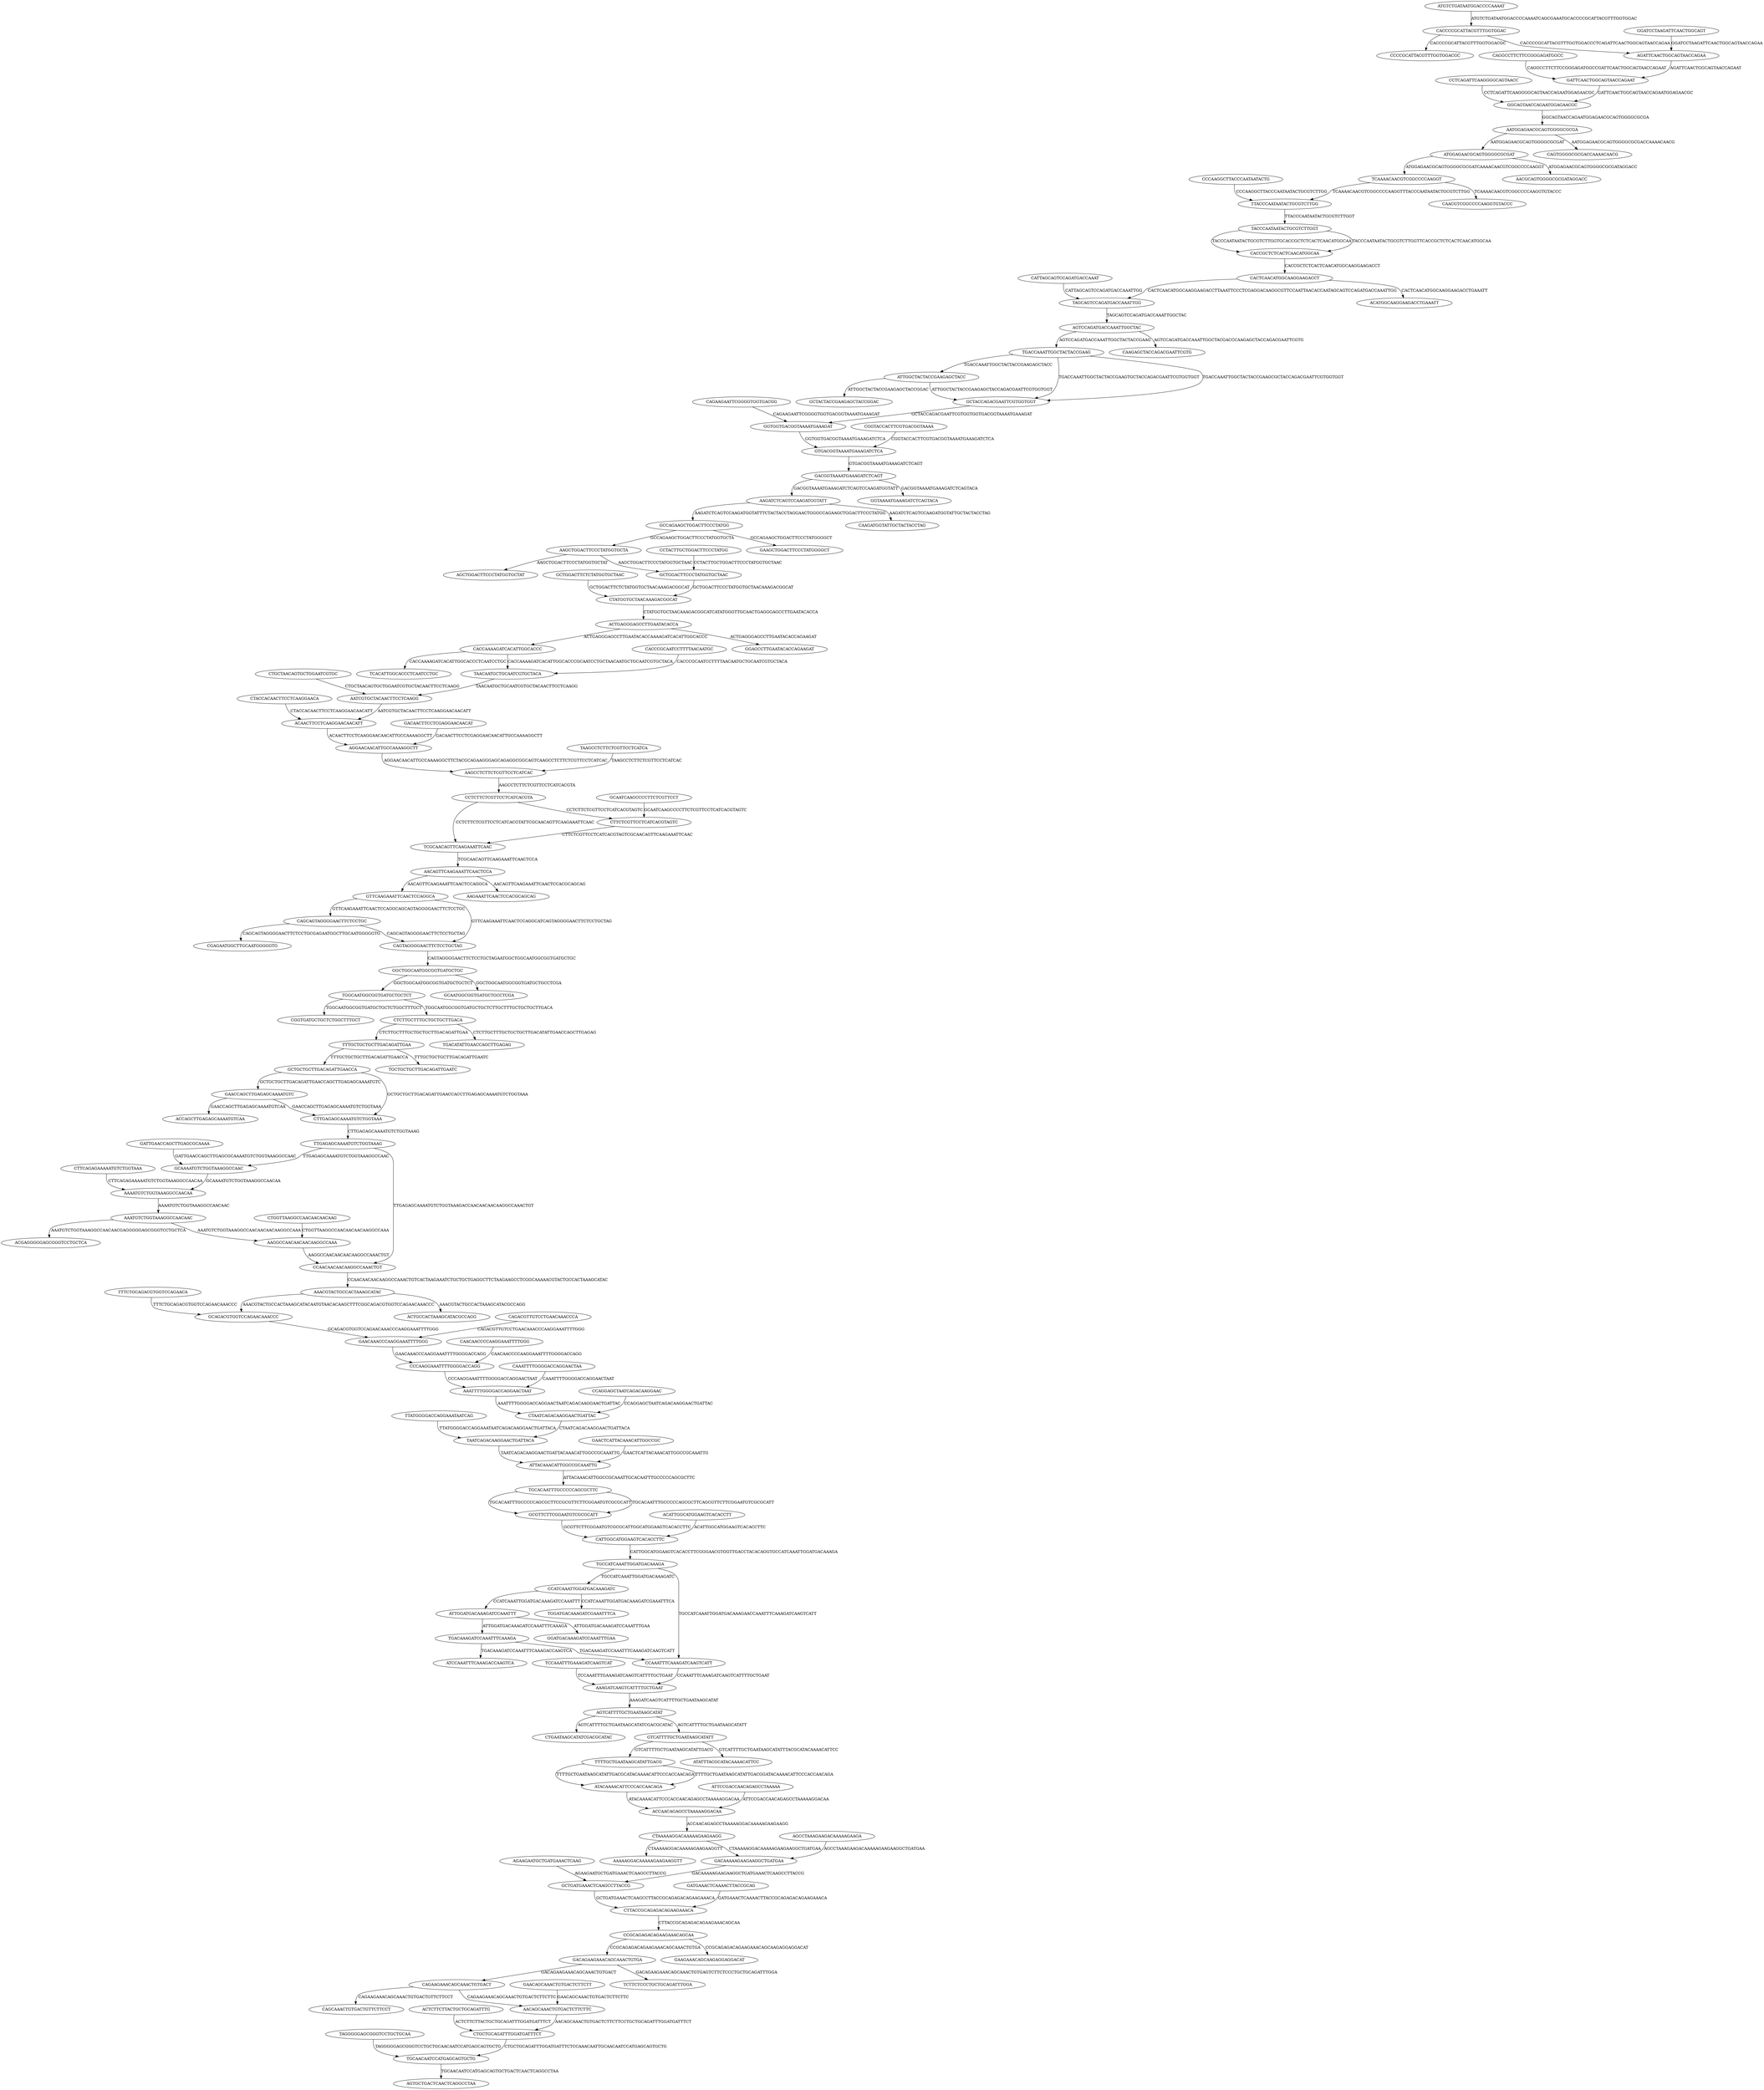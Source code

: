 digraph  {
ACAACTTCCTCAAGGAACAACATT;
TAGCAGTCCAGATGACCAAATTGG;
AGTCCAGATGACCAAATTGGCTAC;
CAGCAGTAGGGGAACTTCTCCTGC;
GAACCAGCTTGAGAGCAAAATGTC;
CAGTAGGGGAACTTCTCCTGCTAG;
CCTCTTCTCGTTCCTCATCACGTA;
AAATGTCTGGTAAAGGCCAACAAC;
CGGTGATGCTGCTCTGGCTTTGCT;
TAGGGGGAGCGGGTCCTGCTGCAA;
CCATCAAATTGGATGACAAAGATC;
GAACAAACCCAAGGAAATTTTGGG;
GCAAAATGTCTGGTAAAGGCCAAC;
GCTGATGAAACTCAAGCCTTACCG;
AAACGTACTGCCACTAAAGCATAC;
GCGTTCTTCGGAATGTCGCGCATT;
GGCAGTAACCAGAATGGAGAACGC;
CAACAACCCCAAGGAAATTTTGGG;
GGCTGGCAATGGCGGTGATGCTGC;
GACGGTAAAATGAAAGATCTCAGT;
TTTGCTGCTGCTTGACAGATTGAA;
AATGGAGAACGCAGTGGGGCGCGA;
CCCAAGGAAATTTTGGGGACCAGG;
GACAGAAGAAACAGCAAACTGTGA;
CTGAATAAGCATATCGACGCATAC;
AAGCTGGACTTCCCTATGGTGCTA;
AGCTGGACTTCCCTATGGTGCTAT;
CTGCTAACAGTGCTGGAATCGTGC;
GGTGGTGACGGTAAAATGAAAGAT;
ATACAAAACATTCCCACCAACAGA;
CAGAAGAATTCGGGGTGGTGACGG;
GGATCCTAAGATTCAACTGGCAGT;
TAATCAGACAAGGAACTGATTACA;
CTACCACAACTTCCTCAAGGAACA;
AGTCATTTTGCTGAATAAGCATAT;
GTCATTTTGCTGAATAAGCATATT;
CTTACCGCAGAGACAGAAGAAACA;
ATTGGATGACAAAGATCCAAATTT;
AATCGTGCTACAACTTCCTCAAGG;
AAATTTTGGGGACCAGGAACTAAT;
CCCCGCATTACGTTTGGTGGACGC;
CACCAAAAGATCACATTGGCACCC;
GTGACGGTAAAATGAAAGATCTCA;
AGAAGAATGCTGATGAAACTCAAG;
CAAATTTTGGGGACCAGGAACTAA;
ATTACAAACATTGGCCGCAAATTG;
TGCAACAATCCATGAGCAGTGCTG;
GACAAAAAGAAGAAGGCTGATGAA;
TGACCAAATTGGCTACTACCGAAG;
TTATGGGGACCAGGAAATAATCAG;
TGACAAAGATCCAAATTTCAAAGA;
CTCTTGCTTTGCTGCTGCTTGACA;
GTTCAAGAAATTCAACTCCAGGCA;
GCTACCAGACGAATTCGTGGTGGT;
AAAGATCAAGTCATTTTGCTGAAT;
CTTGAGAGCAAAATGTCTGGTAAA;
TTGAGAGCAAAATGTCTGGTAAAG;
AAAATGTCTGGTAAAGGCCAACAA;
ACATGGCAAGGAAGACCTGAAATT;
CCAACAACAACAAGGCCAAACTGT;
AGGAACAACATTGCCAAAAGGCTT;
TGCACAATTTGCCCCCAGCGCTTC;
GCTGGACTTCCCTATGGTGCTAAC;
CTATGGTGCTAACAAAGACGGCAT;
CTAATCAGACAAGGAACTGATTAC;
CACTCAACATGGCAAGGAAGACCT;
AAAAAGGACAAAAAGAAGAAGGTT;
CACCCCGCATTACGTTTGGTGGAC;
ATTGGCTACTACCGAAGAGCTACC;
ACCAACAGAGCCTAAAAAGGACAA;
AAGATCTCAGTCCAAGATGGTATT;
GAAGAAACAGCAAGAGGAGGACAT;
ACTGCCACTAAAGCATACGCCAGG;
CAAGATGGTATTGCTACTACCTAG;
TAACAATGCTGCAATCGTGCTACA;
GCTGCTGCTTGACAGATTGAACCA;
CATTGGCATGGAAGTCACACCTTC;
CTAAAAAGGACAAAAAGAAGAAGG;
CAGAAGAAACAGCAAACTGTGACT;
CTTCTCGTTCCTCATCACGTAGTC;
CCAAATTTCAAAGATCAAGTCATT;
AGATTCAACTGGCAGTAACCAGAA;
CACCCGCAATCCTTTTAACAATGC;
CCTACTTGCTGGACTTCCCTATGG;
TCAAAACAACGTCGGCCCCAAGGT;
TACCCAATAATACTGCGTCTTGGT;
GATGAAACTCAAAACTTACCGCAG;
ATCCAAATTTCAAAGACCAAGTCA;
GCTACTACCGAAGAGCTACCGGAC;
TGCCATCAAATTGGATGACAAAGA;
AGCCTAAAGAAGACAAAAAGAAGA;
TTTTGCTGAATAAGCATATTGACG;
CCCAAGGCTTACCCAATAATACTG;
GGTAAAATGAAAGATCTCAGTACA;
TGGCAATGGCGGTGATGCTGCTCT;
CATTAGCAGTCCAGATGACCAAAT;
TCACATTGGCACCCTCAATCCTGC;
GCCAGAAGCTGGACTTCCCTATGG;
CGGTACCACTTCGTGACGGTAAAA;
AACAGCAAACTGTGACTCTTCTTC;
ATATTTACGCATACAAAACATTCC;
CAGTGGGGCGCGACCAAAACAACG;
CCTCAGATTCAAGGGGCAGTAACC;
GGATGACAAAGATCCAAATTTGAA;
GATTCAACTGGCAGTAACCAGAAT;
ACCAGCTTGAGAGCAAAATGTCAA;
TTACCCAATAATACTGCGTCTTGG;
ACGAGGGGGAGCGGGTCCTGCTCA;
GCTGGACTTCTCTATGGTGCTAAC;
AACAGTTCAAGAAATTCAACTCCA;
TGGATGACAAAGATCGAAATTTCA;
CACCGCTCTCACTCAACATGGCAA;
CGAGAATGGCTTGCAATGGGGGTG;
GCAATGGCGGTGATGCTGCCTCGA;
AAGGCCAACAACAACAAGGCCAAA;
GAAGCTGGACTTCCCTATGGGGCT;
GATTGAACCAGCTTGAGCGCAAAA;
ACATTGGCATGGAAGTCACACCTT;
TCCAAATTTGAAAGATCAAGTCAT;
ACTCTTCTTACTGCTGCAGATTTG;
ATGTCTGATAATGGACCCCAAAAT;
CTGGTTAAGGCCAACAACAACAAG;
TCTTCTCCCTGCTGCAGATTTGGA;
TCGCAACAGTTCAAGAAATTCAAC;
GCAGACGTGGTCCAGAACAAACCC;
AAGCCTCTTCTCGTTCCTCATCAC;
ATGGAGAACGCAGTGGGGCGCGAT;
AGTGCTGACTCAACTCAGGCCTAA;
CAACGTCGGCCCCAAGGTGTACCC;
CTGCTGCAGATTTGGATGATTTCT;
ACTGAGGGAGCCTTGAATACACCA;
ATTCCGACCAACAGAGCCTAAAAA;
GAACAGCAAACTGTGACTCTTCTT;
TGACATATTGAACCAGCTTGAGAG;
TGCTGCTGCTTGACAGATTGAATC;
AAGAAATTCAACTCCACGCAGCAG;
CAGCAAACTGTGACTGTTCTTCCT;
CCGCAGAGACAGAAGAAACAGCAA;
TAAGCCTCTTCTCGTTCCTCATCA;
CAGGCCTTCTTCCGGGAGATGGCC;
GCAATCAAGCCCCTTCTCGTTCCT;
GGAGCCTTGAATACACCAGAAGAT;
CAAGAGCTACCAGACGAATTCGTG;
GAACTCATTACAAACATTGGCCGC;
AACGCAGTGGGGCGCGATAGGACC;
CCAGGAGCTAATCAGACAAGGAAC;
CTTCAGAGAAAAATGTCTGGTAAA;
TTTCTGCAGACGTGGTCCAGAACA;
CAGACGTTGTCCTGAACAAACCCA;
GACAACTTCCTCGAGGAACAACAT;
ACAACTTCCTCAAGGAACAACATT -> AGGAACAACATTGCCAAAAGGCTT  [key=0, label=ACAACTTCCTCAAGGAACAACATTGCCAAAAGGCTT];
TAGCAGTCCAGATGACCAAATTGG -> AGTCCAGATGACCAAATTGGCTAC  [key=0, label=TAGCAGTCCAGATGACCAAATTGGCTAC];
AGTCCAGATGACCAAATTGGCTAC -> TGACCAAATTGGCTACTACCGAAG  [key=0, label=AGTCCAGATGACCAAATTGGCTACTACCGAAG];
AGTCCAGATGACCAAATTGGCTAC -> CAAGAGCTACCAGACGAATTCGTG  [key=0, label=AGTCCAGATGACCAAATTGGCTACGACCCAAGAGCTACCAGACGAATTCGTG];
CAGCAGTAGGGGAACTTCTCCTGC -> CGAGAATGGCTTGCAATGGGGGTG  [key=0, label=CAGCAGTAGGGGAACTTCTCCTGCGAGAATGGCTTGCAATGGGGGTG];
CAGCAGTAGGGGAACTTCTCCTGC -> CAGTAGGGGAACTTCTCCTGCTAG  [key=0, label=CAGCAGTAGGGGAACTTCTCCTGCTAG];
GAACCAGCTTGAGAGCAAAATGTC -> ACCAGCTTGAGAGCAAAATGTCAA  [key=0, label=GAACCAGCTTGAGAGCAAAATGTCAA];
GAACCAGCTTGAGAGCAAAATGTC -> CTTGAGAGCAAAATGTCTGGTAAA  [key=0, label=GAACCAGCTTGAGAGCAAAATGTCTGGTAAA];
CAGTAGGGGAACTTCTCCTGCTAG -> GGCTGGCAATGGCGGTGATGCTGC  [key=0, label=CAGTAGGGGAACTTCTCCTGCTAGAATGGCTGGCAATGGCGGTGATGCTGC];
CCTCTTCTCGTTCCTCATCACGTA -> CTTCTCGTTCCTCATCACGTAGTC  [key=0, label=CCTCTTCTCGTTCCTCATCACGTAGTC];
CCTCTTCTCGTTCCTCATCACGTA -> TCGCAACAGTTCAAGAAATTCAAC  [key=0, label=CCTCTTCTCGTTCCTCATCACGTATTCGCAACAGTTCAAGAAATTCAAC];
AAATGTCTGGTAAAGGCCAACAAC -> AAGGCCAACAACAACAAGGCCAAA  [key=0, label=AAATGTCTGGTAAAGGCCAACAACAACAAGGCCAAA];
AAATGTCTGGTAAAGGCCAACAAC -> ACGAGGGGGAGCGGGTCCTGCTCA  [key=0, label=AAATGTCTGGTAAAGGCCAACAACGAGGGGGAGCGGGTCCTGCTCA];
TAGGGGGAGCGGGTCCTGCTGCAA -> TGCAACAATCCATGAGCAGTGCTG  [key=0, label=TAGGGGGAGCGGGTCCTGCTGCAACAATCCATGAGCAGTGCTG];
CCATCAAATTGGATGACAAAGATC -> ATTGGATGACAAAGATCCAAATTT  [key=0, label=CCATCAAATTGGATGACAAAGATCCAAATTT];
CCATCAAATTGGATGACAAAGATC -> TGGATGACAAAGATCGAAATTTCA  [key=0, label=CCATCAAATTGGATGACAAAGATCGAAATTTCA];
GAACAAACCCAAGGAAATTTTGGG -> CCCAAGGAAATTTTGGGGACCAGG  [key=0, label=GAACAAACCCAAGGAAATTTTGGGGACCAGG];
GCAAAATGTCTGGTAAAGGCCAAC -> AAAATGTCTGGTAAAGGCCAACAA  [key=0, label=GCAAAATGTCTGGTAAAGGCCAACAA];
GCTGATGAAACTCAAGCCTTACCG -> CTTACCGCAGAGACAGAAGAAACA  [key=0, label=GCTGATGAAACTCAAGCCTTACCGCAGAGACAGAAGAAACA];
AAACGTACTGCCACTAAAGCATAC -> ACTGCCACTAAAGCATACGCCAGG  [key=0, label=AAACGTACTGCCACTAAAGCATACGCCAGG];
AAACGTACTGCCACTAAAGCATAC -> GCAGACGTGGTCCAGAACAAACCC  [key=0, label=AAACGTACTGCCACTAAAGCATACAATGTAACACAAGCTTTCGGCAGACGTGGTCCAGAACAAACCC];
GCGTTCTTCGGAATGTCGCGCATT -> CATTGGCATGGAAGTCACACCTTC  [key=0, label=GCGTTCTTCGGAATGTCGCGCATTGGCATGGAAGTCACACCTTC];
GGCAGTAACCAGAATGGAGAACGC -> AATGGAGAACGCAGTGGGGCGCGA  [key=0, label=GGCAGTAACCAGAATGGAGAACGCAGTGGGGCGCGA];
CAACAACCCCAAGGAAATTTTGGG -> CCCAAGGAAATTTTGGGGACCAGG  [key=0, label=CAACAACCCCAAGGAAATTTTGGGGACCAGG];
GGCTGGCAATGGCGGTGATGCTGC -> TGGCAATGGCGGTGATGCTGCTCT  [key=0, label=GGCTGGCAATGGCGGTGATGCTGCTCT];
GGCTGGCAATGGCGGTGATGCTGC -> GCAATGGCGGTGATGCTGCCTCGA  [key=0, label=GGCTGGCAATGGCGGTGATGCTGCCTCGA];
GACGGTAAAATGAAAGATCTCAGT -> GGTAAAATGAAAGATCTCAGTACA  [key=0, label=GACGGTAAAATGAAAGATCTCAGTACA];
GACGGTAAAATGAAAGATCTCAGT -> AAGATCTCAGTCCAAGATGGTATT  [key=0, label=GACGGTAAAATGAAAGATCTCAGTCCAAGATGGTATT];
TTTGCTGCTGCTTGACAGATTGAA -> TGCTGCTGCTTGACAGATTGAATC  [key=0, label=TTTGCTGCTGCTTGACAGATTGAATC];
TTTGCTGCTGCTTGACAGATTGAA -> GCTGCTGCTTGACAGATTGAACCA  [key=0, label=TTTGCTGCTGCTTGACAGATTGAACCA];
AATGGAGAACGCAGTGGGGCGCGA -> ATGGAGAACGCAGTGGGGCGCGAT  [key=0, label=AATGGAGAACGCAGTGGGGCGCGAT];
AATGGAGAACGCAGTGGGGCGCGA -> CAGTGGGGCGCGACCAAAACAACG  [key=0, label=AATGGAGAACGCAGTGGGGCGCGACCAAAACAACG];
CCCAAGGAAATTTTGGGGACCAGG -> AAATTTTGGGGACCAGGAACTAAT  [key=0, label=CCCAAGGAAATTTTGGGGACCAGGAACTAAT];
GACAGAAGAAACAGCAAACTGTGA -> CAGAAGAAACAGCAAACTGTGACT  [key=0, label=GACAGAAGAAACAGCAAACTGTGACT];
GACAGAAGAAACAGCAAACTGTGA -> TCTTCTCCCTGCTGCAGATTTGGA  [key=0, label=GACAGAAGAAACAGCAAACTGTGAGTCTTCTCCCTGCTGCAGATTTGGA];
AAGCTGGACTTCCCTATGGTGCTA -> AGCTGGACTTCCCTATGGTGCTAT  [key=0, label=AAGCTGGACTTCCCTATGGTGCTAT];
AAGCTGGACTTCCCTATGGTGCTA -> GCTGGACTTCCCTATGGTGCTAAC  [key=0, label=AAGCTGGACTTCCCTATGGTGCTAAC];
CTGCTAACAGTGCTGGAATCGTGC -> AATCGTGCTACAACTTCCTCAAGG  [key=0, label=CTGCTAACAGTGCTGGAATCGTGCTACAACTTCCTCAAGG];
GGTGGTGACGGTAAAATGAAAGAT -> GTGACGGTAAAATGAAAGATCTCA  [key=0, label=GGTGGTGACGGTAAAATGAAAGATCTCA];
ATACAAAACATTCCCACCAACAGA -> ACCAACAGAGCCTAAAAAGGACAA  [key=0, label=ATACAAAACATTCCCACCAACAGAGCCTAAAAAGGACAA];
CAGAAGAATTCGGGGTGGTGACGG -> GGTGGTGACGGTAAAATGAAAGAT  [key=0, label=CAGAAGAATTCGGGGTGGTGACGGTAAAATGAAAGAT];
GGATCCTAAGATTCAACTGGCAGT -> AGATTCAACTGGCAGTAACCAGAA  [key=0, label=GGATCCTAAGATTCAACTGGCAGTAACCAGAA];
TAATCAGACAAGGAACTGATTACA -> ATTACAAACATTGGCCGCAAATTG  [key=0, label=TAATCAGACAAGGAACTGATTACAAACATTGGCCGCAAATTG];
CTACCACAACTTCCTCAAGGAACA -> ACAACTTCCTCAAGGAACAACATT  [key=0, label=CTACCACAACTTCCTCAAGGAACAACATT];
AGTCATTTTGCTGAATAAGCATAT -> GTCATTTTGCTGAATAAGCATATT  [key=0, label=AGTCATTTTGCTGAATAAGCATATT];
AGTCATTTTGCTGAATAAGCATAT -> CTGAATAAGCATATCGACGCATAC  [key=0, label=AGTCATTTTGCTGAATAAGCATATCGACGCATAC];
GTCATTTTGCTGAATAAGCATATT -> ATATTTACGCATACAAAACATTCC  [key=0, label=GTCATTTTGCTGAATAAGCATATTTACGCATACAAAACATTCC];
GTCATTTTGCTGAATAAGCATATT -> TTTTGCTGAATAAGCATATTGACG  [key=0, label=GTCATTTTGCTGAATAAGCATATTGACG];
CTTACCGCAGAGACAGAAGAAACA -> CCGCAGAGACAGAAGAAACAGCAA  [key=0, label=CTTACCGCAGAGACAGAAGAAACAGCAA];
ATTGGATGACAAAGATCCAAATTT -> GGATGACAAAGATCCAAATTTGAA  [key=0, label=ATTGGATGACAAAGATCCAAATTTGAA];
ATTGGATGACAAAGATCCAAATTT -> TGACAAAGATCCAAATTTCAAAGA  [key=0, label=ATTGGATGACAAAGATCCAAATTTCAAAGA];
AATCGTGCTACAACTTCCTCAAGG -> ACAACTTCCTCAAGGAACAACATT  [key=0, label=AATCGTGCTACAACTTCCTCAAGGAACAACATT];
AAATTTTGGGGACCAGGAACTAAT -> CTAATCAGACAAGGAACTGATTAC  [key=0, label=AAATTTTGGGGACCAGGAACTAATCAGACAAGGAACTGATTAC];
CACCAAAAGATCACATTGGCACCC -> TCACATTGGCACCCTCAATCCTGC  [key=0, label=CACCAAAAGATCACATTGGCACCCTCAATCCTGC];
CACCAAAAGATCACATTGGCACCC -> TAACAATGCTGCAATCGTGCTACA  [key=0, label=CACCAAAAGATCACATTGGCACCCGCAATCCTGCTAACAATGCTGCAATCGTGCTACA];
GTGACGGTAAAATGAAAGATCTCA -> GACGGTAAAATGAAAGATCTCAGT  [key=0, label=GTGACGGTAAAATGAAAGATCTCAGT];
AGAAGAATGCTGATGAAACTCAAG -> GCTGATGAAACTCAAGCCTTACCG  [key=0, label=AGAAGAATGCTGATGAAACTCAAGCCTTACCG];
CAAATTTTGGGGACCAGGAACTAA -> AAATTTTGGGGACCAGGAACTAAT  [key=0, label=CAAATTTTGGGGACCAGGAACTAAT];
ATTACAAACATTGGCCGCAAATTG -> TGCACAATTTGCCCCCAGCGCTTC  [key=0, label=ATTACAAACATTGGCCGCAAATTGCACAATTTGCCCCCAGCGCTTC];
TGCAACAATCCATGAGCAGTGCTG -> AGTGCTGACTCAACTCAGGCCTAA  [key=0, label=TGCAACAATCCATGAGCAGTGCTGACTCAACTCAGGCCTAA];
GACAAAAAGAAGAAGGCTGATGAA -> GCTGATGAAACTCAAGCCTTACCG  [key=0, label=GACAAAAAGAAGAAGGCTGATGAAACTCAAGCCTTACCG];
TGACCAAATTGGCTACTACCGAAG -> ATTGGCTACTACCGAAGAGCTACC  [key=0, label=TGACCAAATTGGCTACTACCGAAGAGCTACC];
TGACCAAATTGGCTACTACCGAAG -> GCTACCAGACGAATTCGTGGTGGT  [key=0, label=TGACCAAATTGGCTACTACCGAAGTGCTACCAGACGAATTCGTGGTGGT];
TGACCAAATTGGCTACTACCGAAG -> GCTACCAGACGAATTCGTGGTGGT  [key=1, label=TGACCAAATTGGCTACTACCGAAGCGCTACCAGACGAATTCGTGGTGGT];
TTATGGGGACCAGGAAATAATCAG -> TAATCAGACAAGGAACTGATTACA  [key=0, label=TTATGGGGACCAGGAAATAATCAGACAAGGAACTGATTACA];
TGACAAAGATCCAAATTTCAAAGA -> ATCCAAATTTCAAAGACCAAGTCA  [key=0, label=TGACAAAGATCCAAATTTCAAAGACCAAGTCA];
TGACAAAGATCCAAATTTCAAAGA -> CCAAATTTCAAAGATCAAGTCATT  [key=0, label=TGACAAAGATCCAAATTTCAAAGATCAAGTCATT];
CTCTTGCTTTGCTGCTGCTTGACA -> TTTGCTGCTGCTTGACAGATTGAA  [key=0, label=CTCTTGCTTTGCTGCTGCTTGACAGATTGAA];
CTCTTGCTTTGCTGCTGCTTGACA -> TGACATATTGAACCAGCTTGAGAG  [key=0, label=CTCTTGCTTTGCTGCTGCTTGACATATTGAACCAGCTTGAGAG];
GTTCAAGAAATTCAACTCCAGGCA -> CAGCAGTAGGGGAACTTCTCCTGC  [key=0, label=GTTCAAGAAATTCAACTCCAGGCAGCAGTAGGGGAACTTCTCCTGC];
GTTCAAGAAATTCAACTCCAGGCA -> CAGTAGGGGAACTTCTCCTGCTAG  [key=0, label=GTTCAAGAAATTCAACTCCAGGCATCAGTAGGGGAACTTCTCCTGCTAG];
GCTACCAGACGAATTCGTGGTGGT -> GGTGGTGACGGTAAAATGAAAGAT  [key=0, label=GCTACCAGACGAATTCGTGGTGGTGACGGTAAAATGAAAGAT];
AAAGATCAAGTCATTTTGCTGAAT -> AGTCATTTTGCTGAATAAGCATAT  [key=0, label=AAAGATCAAGTCATTTTGCTGAATAAGCATAT];
CTTGAGAGCAAAATGTCTGGTAAA -> TTGAGAGCAAAATGTCTGGTAAAG  [key=0, label=CTTGAGAGCAAAATGTCTGGTAAAG];
TTGAGAGCAAAATGTCTGGTAAAG -> GCAAAATGTCTGGTAAAGGCCAAC  [key=0, label=TTGAGAGCAAAATGTCTGGTAAAGGCCAAC];
TTGAGAGCAAAATGTCTGGTAAAG -> CCAACAACAACAAGGCCAAACTGT  [key=0, label=TTGAGAGCAAAATGTCTGGTAAAGACCAACAACAACAAGGCCAAACTGT];
AAAATGTCTGGTAAAGGCCAACAA -> AAATGTCTGGTAAAGGCCAACAAC  [key=0, label=AAAATGTCTGGTAAAGGCCAACAAC];
CCAACAACAACAAGGCCAAACTGT -> AAACGTACTGCCACTAAAGCATAC  [key=0, label=CCAACAACAACAAGGCCAAACTGTCACTAAGAAATCTGCTGCTGAGGCTTCTAAGAAGCCTCGGCAAAAACGTACTGCCACTAAAGCATAC];
AGGAACAACATTGCCAAAAGGCTT -> AAGCCTCTTCTCGTTCCTCATCAC  [key=0, label=AGGAACAACATTGCCAAAAGGCTTCTACGCAGAAGGGAGCAGAGGCGGCAGTCAAGCCTCTTCTCGTTCCTCATCAC];
TGCACAATTTGCCCCCAGCGCTTC -> GCGTTCTTCGGAATGTCGCGCATT  [key=0, label=TGCACAATTTGCCCCCAGCGCTTCCGCGTTCTTCGGAATGTCGCGCATT];
TGCACAATTTGCCCCCAGCGCTTC -> GCGTTCTTCGGAATGTCGCGCATT  [key=1, label=TGCACAATTTGCCCCCAGCGCTTCAGCGTTCTTCGGAATGTCGCGCATT];
GCTGGACTTCCCTATGGTGCTAAC -> CTATGGTGCTAACAAAGACGGCAT  [key=0, label=GCTGGACTTCCCTATGGTGCTAACAAAGACGGCAT];
CTATGGTGCTAACAAAGACGGCAT -> ACTGAGGGAGCCTTGAATACACCA  [key=0, label=CTATGGTGCTAACAAAGACGGCATCATATGGGTTGCAACTGAGGGAGCCTTGAATACACCA];
CTAATCAGACAAGGAACTGATTAC -> TAATCAGACAAGGAACTGATTACA  [key=0, label=CTAATCAGACAAGGAACTGATTACA];
CACTCAACATGGCAAGGAAGACCT -> ACATGGCAAGGAAGACCTGAAATT  [key=0, label=CACTCAACATGGCAAGGAAGACCTGAAATT];
CACTCAACATGGCAAGGAAGACCT -> TAGCAGTCCAGATGACCAAATTGG  [key=0, label=CACTCAACATGGCAAGGAAGACCTTAAATTCCCTCGAGGACAAGGCGTTCCAATTAACACCAATAGCAGTCCAGATGACCAAATTGG];
CACCCCGCATTACGTTTGGTGGAC -> CCCCGCATTACGTTTGGTGGACGC  [key=0, label=CACCCCGCATTACGTTTGGTGGACGC];
CACCCCGCATTACGTTTGGTGGAC -> AGATTCAACTGGCAGTAACCAGAA  [key=0, label=CACCCCGCATTACGTTTGGTGGACCCTCAGATTCAACTGGCAGTAACCAGAA];
ATTGGCTACTACCGAAGAGCTACC -> GCTACTACCGAAGAGCTACCGGAC  [key=0, label=ATTGGCTACTACCGAAGAGCTACCGGAC];
ATTGGCTACTACCGAAGAGCTACC -> GCTACCAGACGAATTCGTGGTGGT  [key=0, label=ATTGGCTACTACCGAAGAGCTACCAGACGAATTCGTGGTGGT];
ACCAACAGAGCCTAAAAAGGACAA -> CTAAAAAGGACAAAAAGAAGAAGG  [key=0, label=ACCAACAGAGCCTAAAAAGGACAAAAAGAAGAAGG];
AAGATCTCAGTCCAAGATGGTATT -> GCCAGAAGCTGGACTTCCCTATGG  [key=0, label=AAGATCTCAGTCCAAGATGGTATTTCTACTACCTAGGAACTGGGCCAGAAGCTGGACTTCCCTATGG];
AAGATCTCAGTCCAAGATGGTATT -> CAAGATGGTATTGCTACTACCTAG  [key=0, label=AAGATCTCAGTCCAAGATGGTATTGCTACTACCTAG];
TAACAATGCTGCAATCGTGCTACA -> AATCGTGCTACAACTTCCTCAAGG  [key=0, label=TAACAATGCTGCAATCGTGCTACAACTTCCTCAAGG];
GCTGCTGCTTGACAGATTGAACCA -> GAACCAGCTTGAGAGCAAAATGTC  [key=0, label=GCTGCTGCTTGACAGATTGAACCAGCTTGAGAGCAAAATGTC];
GCTGCTGCTTGACAGATTGAACCA -> CTTGAGAGCAAAATGTCTGGTAAA  [key=0, label=GCTGCTGCTTGACAGATTGAACCACCTTGAGAGCAAAATGTCTGGTAAA];
CATTGGCATGGAAGTCACACCTTC -> TGCCATCAAATTGGATGACAAAGA  [key=0, label=CATTGGCATGGAAGTCACACCTTCGGGAACGTGGTTGACCTACACAGGTGCCATCAAATTGGATGACAAAGA];
CTAAAAAGGACAAAAAGAAGAAGG -> AAAAAGGACAAAAAGAAGAAGGTT  [key=0, label=CTAAAAAGGACAAAAAGAAGAAGGTT];
CTAAAAAGGACAAAAAGAAGAAGG -> GACAAAAAGAAGAAGGCTGATGAA  [key=0, label=CTAAAAAGGACAAAAAGAAGAAGGCTGATGAA];
CAGAAGAAACAGCAAACTGTGACT -> CAGCAAACTGTGACTGTTCTTCCT  [key=0, label=CAGAAGAAACAGCAAACTGTGACTGTTCTTCCT];
CAGAAGAAACAGCAAACTGTGACT -> AACAGCAAACTGTGACTCTTCTTC  [key=0, label=CAGAAGAAACAGCAAACTGTGACTCTTCTTC];
CTTCTCGTTCCTCATCACGTAGTC -> TCGCAACAGTTCAAGAAATTCAAC  [key=0, label=CTTCTCGTTCCTCATCACGTAGTCGCAACAGTTCAAGAAATTCAAC];
CCAAATTTCAAAGATCAAGTCATT -> AAAGATCAAGTCATTTTGCTGAAT  [key=0, label=CCAAATTTCAAAGATCAAGTCATTTTGCTGAAT];
AGATTCAACTGGCAGTAACCAGAA -> GATTCAACTGGCAGTAACCAGAAT  [key=0, label=AGATTCAACTGGCAGTAACCAGAAT];
CACCCGCAATCCTTTTAACAATGC -> TAACAATGCTGCAATCGTGCTACA  [key=0, label=CACCCGCAATCCTTTTAACAATGCTGCAATCGTGCTACA];
CCTACTTGCTGGACTTCCCTATGG -> GCTGGACTTCCCTATGGTGCTAAC  [key=0, label=CCTACTTGCTGGACTTCCCTATGGTGCTAAC];
TCAAAACAACGTCGGCCCCAAGGT -> CAACGTCGGCCCCAAGGTGTACCC  [key=0, label=TCAAAACAACGTCGGCCCCAAGGTGTACCC];
TCAAAACAACGTCGGCCCCAAGGT -> TTACCCAATAATACTGCGTCTTGG  [key=0, label=TCAAAACAACGTCGGCCCCAAGGTTTACCCAATAATACTGCGTCTTGG];
TACCCAATAATACTGCGTCTTGGT -> CACCGCTCTCACTCAACATGGCAA  [key=0, label=TACCCAATAATACTGCGTCTTGGTGCACCGCTCTCACTCAACATGGCAA];
TACCCAATAATACTGCGTCTTGGT -> CACCGCTCTCACTCAACATGGCAA  [key=1, label=TACCCAATAATACTGCGTCTTGGTTCACCGCTCTCACTCAACATGGCAA];
GATGAAACTCAAAACTTACCGCAG -> CTTACCGCAGAGACAGAAGAAACA  [key=0, label=GATGAAACTCAAAACTTACCGCAGAGACAGAAGAAACA];
TGCCATCAAATTGGATGACAAAGA -> CCATCAAATTGGATGACAAAGATC  [key=0, label=TGCCATCAAATTGGATGACAAAGATC];
TGCCATCAAATTGGATGACAAAGA -> CCAAATTTCAAAGATCAAGTCATT  [key=0, label=TGCCATCAAATTGGATGACAAAGAACCAAATTTCAAAGATCAAGTCATT];
AGCCTAAAGAAGACAAAAAGAAGA -> GACAAAAAGAAGAAGGCTGATGAA  [key=0, label=AGCCTAAAGAAGACAAAAAGAAGAAGGCTGATGAA];
TTTTGCTGAATAAGCATATTGACG -> ATACAAAACATTCCCACCAACAGA  [key=0, label=TTTTGCTGAATAAGCATATTGACGCATACAAAACATTCCCACCAACAGA];
TTTTGCTGAATAAGCATATTGACG -> ATACAAAACATTCCCACCAACAGA  [key=1, label=TTTTGCTGAATAAGCATATTGACGGATACAAAACATTCCCACCAACAGA];
CCCAAGGCTTACCCAATAATACTG -> TTACCCAATAATACTGCGTCTTGG  [key=0, label=CCCAAGGCTTACCCAATAATACTGCGTCTTGG];
TGGCAATGGCGGTGATGCTGCTCT -> CGGTGATGCTGCTCTGGCTTTGCT  [key=0, label=TGGCAATGGCGGTGATGCTGCTCTGGCTTTGCT];
TGGCAATGGCGGTGATGCTGCTCT -> CTCTTGCTTTGCTGCTGCTTGACA  [key=0, label=TGGCAATGGCGGTGATGCTGCTCTTGCTTTGCTGCTGCTTGACA];
CATTAGCAGTCCAGATGACCAAAT -> TAGCAGTCCAGATGACCAAATTGG  [key=0, label=CATTAGCAGTCCAGATGACCAAATTGG];
GCCAGAAGCTGGACTTCCCTATGG -> GAAGCTGGACTTCCCTATGGGGCT  [key=0, label=GCCAGAAGCTGGACTTCCCTATGGGGCT];
GCCAGAAGCTGGACTTCCCTATGG -> AAGCTGGACTTCCCTATGGTGCTA  [key=0, label=GCCAGAAGCTGGACTTCCCTATGGTGCTA];
CGGTACCACTTCGTGACGGTAAAA -> GTGACGGTAAAATGAAAGATCTCA  [key=0, label=CGGTACCACTTCGTGACGGTAAAATGAAAGATCTCA];
AACAGCAAACTGTGACTCTTCTTC -> CTGCTGCAGATTTGGATGATTTCT  [key=0, label=AACAGCAAACTGTGACTCTTCTTCCTGCTGCAGATTTGGATGATTTCT];
CCTCAGATTCAAGGGGCAGTAACC -> GGCAGTAACCAGAATGGAGAACGC  [key=0, label=CCTCAGATTCAAGGGGCAGTAACCAGAATGGAGAACGC];
GATTCAACTGGCAGTAACCAGAAT -> GGCAGTAACCAGAATGGAGAACGC  [key=0, label=GATTCAACTGGCAGTAACCAGAATGGAGAACGC];
TTACCCAATAATACTGCGTCTTGG -> TACCCAATAATACTGCGTCTTGGT  [key=0, label=TTACCCAATAATACTGCGTCTTGGT];
GCTGGACTTCTCTATGGTGCTAAC -> CTATGGTGCTAACAAAGACGGCAT  [key=0, label=GCTGGACTTCTCTATGGTGCTAACAAAGACGGCAT];
AACAGTTCAAGAAATTCAACTCCA -> AAGAAATTCAACTCCACGCAGCAG  [key=0, label=AACAGTTCAAGAAATTCAACTCCACGCAGCAG];
AACAGTTCAAGAAATTCAACTCCA -> GTTCAAGAAATTCAACTCCAGGCA  [key=0, label=AACAGTTCAAGAAATTCAACTCCAGGCA];
CACCGCTCTCACTCAACATGGCAA -> CACTCAACATGGCAAGGAAGACCT  [key=0, label=CACCGCTCTCACTCAACATGGCAAGGAAGACCT];
AAGGCCAACAACAACAAGGCCAAA -> CCAACAACAACAAGGCCAAACTGT  [key=0, label=AAGGCCAACAACAACAAGGCCAAACTGT];
GATTGAACCAGCTTGAGCGCAAAA -> GCAAAATGTCTGGTAAAGGCCAAC  [key=0, label=GATTGAACCAGCTTGAGCGCAAAATGTCTGGTAAAGGCCAAC];
ACATTGGCATGGAAGTCACACCTT -> CATTGGCATGGAAGTCACACCTTC  [key=0, label=ACATTGGCATGGAAGTCACACCTTC];
TCCAAATTTGAAAGATCAAGTCAT -> AAAGATCAAGTCATTTTGCTGAAT  [key=0, label=TCCAAATTTGAAAGATCAAGTCATTTTGCTGAAT];
ACTCTTCTTACTGCTGCAGATTTG -> CTGCTGCAGATTTGGATGATTTCT  [key=0, label=ACTCTTCTTACTGCTGCAGATTTGGATGATTTCT];
ATGTCTGATAATGGACCCCAAAAT -> CACCCCGCATTACGTTTGGTGGAC  [key=0, label=ATGTCTGATAATGGACCCCAAAATCAGCGAAATGCACCCCGCATTACGTTTGGTGGAC];
CTGGTTAAGGCCAACAACAACAAG -> AAGGCCAACAACAACAAGGCCAAA  [key=0, label=CTGGTTAAGGCCAACAACAACAAGGCCAAA];
TCGCAACAGTTCAAGAAATTCAAC -> AACAGTTCAAGAAATTCAACTCCA  [key=0, label=TCGCAACAGTTCAAGAAATTCAACTCCA];
GCAGACGTGGTCCAGAACAAACCC -> GAACAAACCCAAGGAAATTTTGGG  [key=0, label=GCAGACGTGGTCCAGAACAAACCCAAGGAAATTTTGGG];
AAGCCTCTTCTCGTTCCTCATCAC -> CCTCTTCTCGTTCCTCATCACGTA  [key=0, label=AAGCCTCTTCTCGTTCCTCATCACGTA];
ATGGAGAACGCAGTGGGGCGCGAT -> AACGCAGTGGGGCGCGATAGGACC  [key=0, label=ATGGAGAACGCAGTGGGGCGCGATAGGACC];
ATGGAGAACGCAGTGGGGCGCGAT -> TCAAAACAACGTCGGCCCCAAGGT  [key=0, label=ATGGAGAACGCAGTGGGGCGCGATCAAAACAACGTCGGCCCCAAGGT];
CTGCTGCAGATTTGGATGATTTCT -> TGCAACAATCCATGAGCAGTGCTG  [key=0, label=CTGCTGCAGATTTGGATGATTTCTCCAAACAATTGCAACAATCCATGAGCAGTGCTG];
ACTGAGGGAGCCTTGAATACACCA -> GGAGCCTTGAATACACCAGAAGAT  [key=0, label=ACTGAGGGAGCCTTGAATACACCAGAAGAT];
ACTGAGGGAGCCTTGAATACACCA -> CACCAAAAGATCACATTGGCACCC  [key=0, label=ACTGAGGGAGCCTTGAATACACCAAAAGATCACATTGGCACCC];
ATTCCGACCAACAGAGCCTAAAAA -> ACCAACAGAGCCTAAAAAGGACAA  [key=0, label=ATTCCGACCAACAGAGCCTAAAAAGGACAA];
GAACAGCAAACTGTGACTCTTCTT -> AACAGCAAACTGTGACTCTTCTTC  [key=0, label=GAACAGCAAACTGTGACTCTTCTTC];
CCGCAGAGACAGAAGAAACAGCAA -> GAAGAAACAGCAAGAGGAGGACAT  [key=0, label=CCGCAGAGACAGAAGAAACAGCAAGAGGAGGACAT];
CCGCAGAGACAGAAGAAACAGCAA -> GACAGAAGAAACAGCAAACTGTGA  [key=0, label=CCGCAGAGACAGAAGAAACAGCAAACTGTGA];
TAAGCCTCTTCTCGTTCCTCATCA -> AAGCCTCTTCTCGTTCCTCATCAC  [key=0, label=TAAGCCTCTTCTCGTTCCTCATCAC];
CAGGCCTTCTTCCGGGAGATGGCC -> GATTCAACTGGCAGTAACCAGAAT  [key=0, label=CAGGCCTTCTTCCGGGAGATGGCCGATTCAACTGGCAGTAACCAGAAT];
GCAATCAAGCCCCTTCTCGTTCCT -> CTTCTCGTTCCTCATCACGTAGTC  [key=0, label=GCAATCAAGCCCCTTCTCGTTCCTCATCACGTAGTC];
GAACTCATTACAAACATTGGCCGC -> ATTACAAACATTGGCCGCAAATTG  [key=0, label=GAACTCATTACAAACATTGGCCGCAAATTG];
CCAGGAGCTAATCAGACAAGGAAC -> CTAATCAGACAAGGAACTGATTAC  [key=0, label=CCAGGAGCTAATCAGACAAGGAACTGATTAC];
CTTCAGAGAAAAATGTCTGGTAAA -> AAAATGTCTGGTAAAGGCCAACAA  [key=0, label=CTTCAGAGAAAAATGTCTGGTAAAGGCCAACAA];
TTTCTGCAGACGTGGTCCAGAACA -> GCAGACGTGGTCCAGAACAAACCC  [key=0, label=TTTCTGCAGACGTGGTCCAGAACAAACCC];
CAGACGTTGTCCTGAACAAACCCA -> GAACAAACCCAAGGAAATTTTGGG  [key=0, label=CAGACGTTGTCCTGAACAAACCCAAGGAAATTTTGGG];
GACAACTTCCTCGAGGAACAACAT -> AGGAACAACATTGCCAAAAGGCTT  [key=0, label=GACAACTTCCTCGAGGAACAACATTGCCAAAAGGCTT];
}
